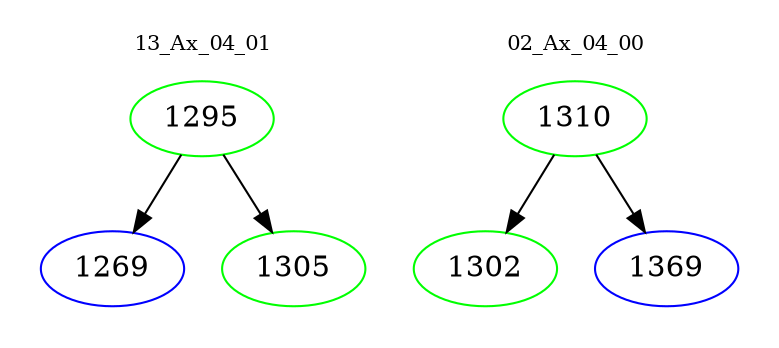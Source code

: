 digraph{
subgraph cluster_0 {
color = white
label = "13_Ax_04_01";
fontsize=10;
T0_1295 [label="1295", color="green"]
T0_1295 -> T0_1269 [color="black"]
T0_1269 [label="1269", color="blue"]
T0_1295 -> T0_1305 [color="black"]
T0_1305 [label="1305", color="green"]
}
subgraph cluster_1 {
color = white
label = "02_Ax_04_00";
fontsize=10;
T1_1310 [label="1310", color="green"]
T1_1310 -> T1_1302 [color="black"]
T1_1302 [label="1302", color="green"]
T1_1310 -> T1_1369 [color="black"]
T1_1369 [label="1369", color="blue"]
}
}
